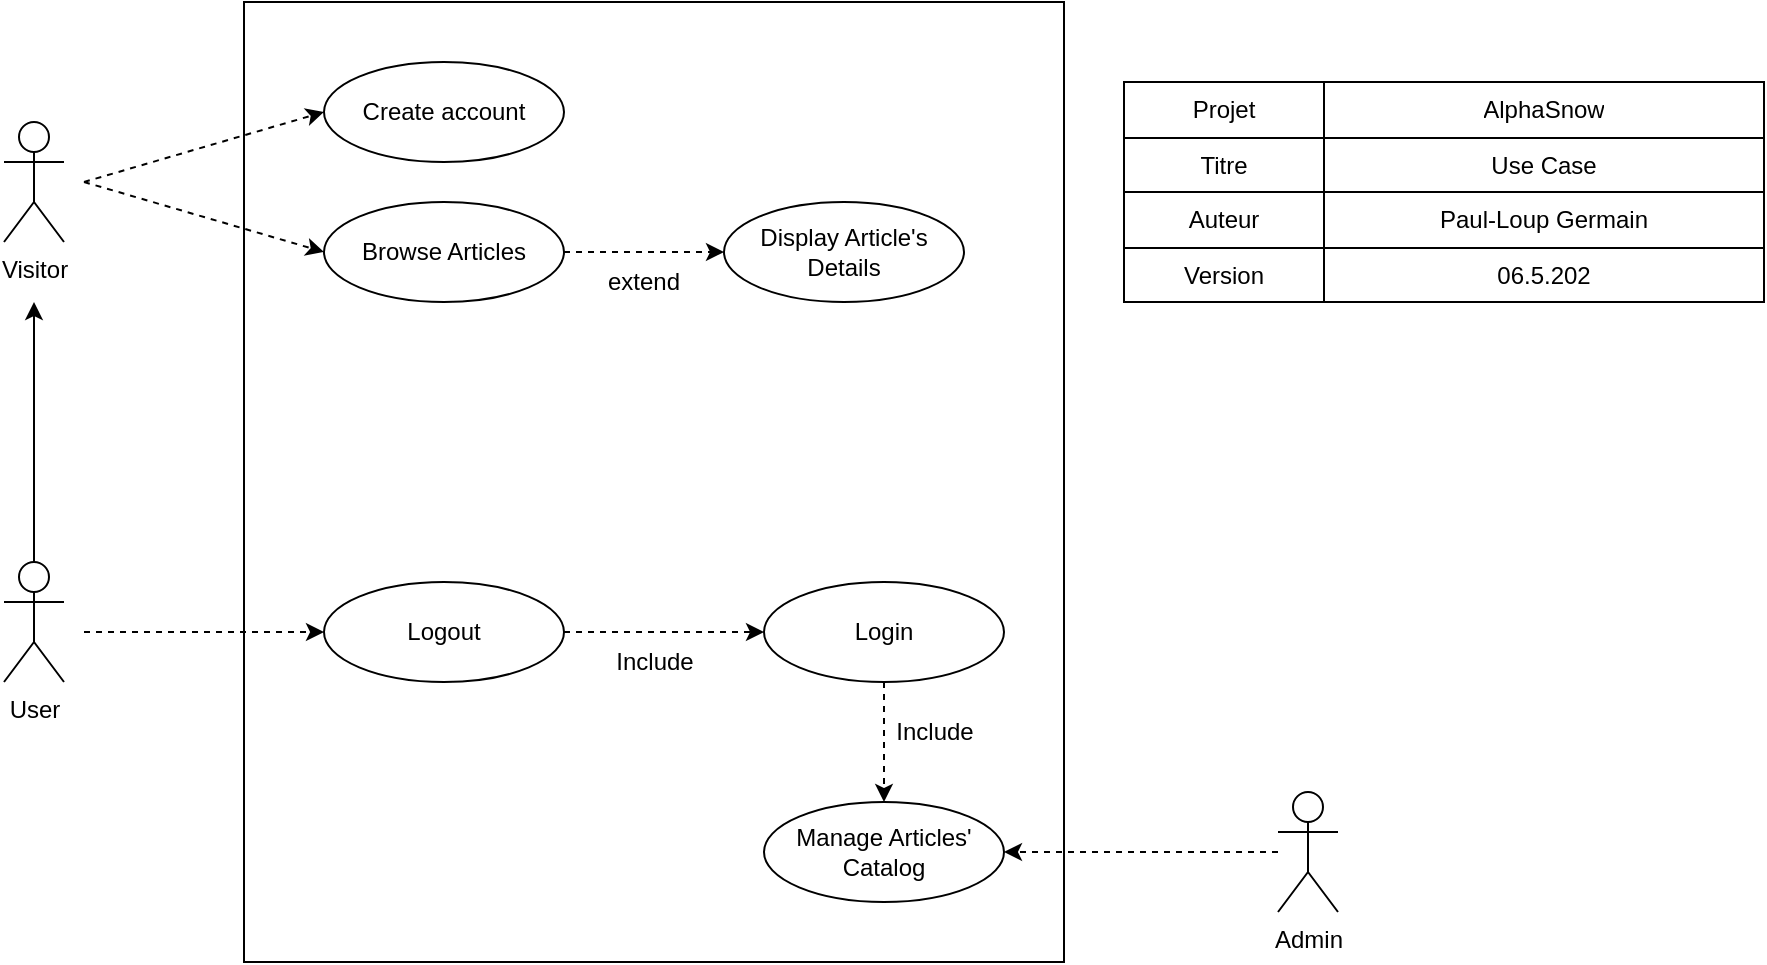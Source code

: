 <mxfile version="13.9.9" type="device"><diagram id="VpL1I9yRi5Mwwezo0Fzq" name="Page-1"><mxGraphModel dx="1326" dy="816" grid="1" gridSize="10" guides="1" tooltips="1" connect="1" arrows="1" fold="1" page="1" pageScale="1" pageWidth="827" pageHeight="1169" math="0" shadow="0"><root><mxCell id="0"/><mxCell id="1" parent="0"/><mxCell id="7n2_MLhvolALKeE0xgfO-14" value="" style="rounded=0;whiteSpace=wrap;html=1;" parent="1" vertex="1"><mxGeometry x="560" y="345" width="410" height="480" as="geometry"/></mxCell><mxCell id="PVUZLgXa9o2Z7eiA99ek-1" value="" style="shape=table;html=1;whiteSpace=wrap;startSize=0;container=1;collapsible=0;childLayout=tableLayout;" parent="1" vertex="1"><mxGeometry x="1000" y="385" width="320" height="110" as="geometry"/></mxCell><mxCell id="PVUZLgXa9o2Z7eiA99ek-2" value="" style="shape=partialRectangle;html=1;whiteSpace=wrap;collapsible=0;dropTarget=0;pointerEvents=0;fillColor=none;top=0;left=0;bottom=0;right=0;points=[[0,0.5],[1,0.5]];portConstraint=eastwest;" parent="PVUZLgXa9o2Z7eiA99ek-1" vertex="1"><mxGeometry width="320" height="28" as="geometry"/></mxCell><mxCell id="PVUZLgXa9o2Z7eiA99ek-3" value="Projet" style="shape=partialRectangle;html=1;whiteSpace=wrap;connectable=0;overflow=hidden;fillColor=none;top=0;left=0;bottom=0;right=0;" parent="PVUZLgXa9o2Z7eiA99ek-2" vertex="1"><mxGeometry width="100" height="28" as="geometry"/></mxCell><mxCell id="PVUZLgXa9o2Z7eiA99ek-4" value="AlphaSnow" style="shape=partialRectangle;html=1;whiteSpace=wrap;connectable=0;overflow=hidden;fillColor=none;top=0;left=0;bottom=0;right=0;" parent="PVUZLgXa9o2Z7eiA99ek-2" vertex="1"><mxGeometry x="100" width="220" height="28" as="geometry"/></mxCell><mxCell id="PVUZLgXa9o2Z7eiA99ek-5" value="" style="shape=partialRectangle;html=1;whiteSpace=wrap;collapsible=0;dropTarget=0;pointerEvents=0;fillColor=none;top=0;left=0;bottom=0;right=0;points=[[0,0.5],[1,0.5]];portConstraint=eastwest;" parent="PVUZLgXa9o2Z7eiA99ek-1" vertex="1"><mxGeometry y="28" width="320" height="27" as="geometry"/></mxCell><mxCell id="PVUZLgXa9o2Z7eiA99ek-6" value="Titre" style="shape=partialRectangle;html=1;whiteSpace=wrap;connectable=0;overflow=hidden;fillColor=none;top=0;left=0;bottom=0;right=0;" parent="PVUZLgXa9o2Z7eiA99ek-5" vertex="1"><mxGeometry width="100" height="27" as="geometry"/></mxCell><mxCell id="PVUZLgXa9o2Z7eiA99ek-7" value="Use Case" style="shape=partialRectangle;html=1;whiteSpace=wrap;connectable=0;overflow=hidden;fillColor=none;top=0;left=0;bottom=0;right=0;" parent="PVUZLgXa9o2Z7eiA99ek-5" vertex="1"><mxGeometry x="100" width="220" height="27" as="geometry"/></mxCell><mxCell id="PVUZLgXa9o2Z7eiA99ek-8" value="" style="shape=partialRectangle;html=1;whiteSpace=wrap;collapsible=0;dropTarget=0;pointerEvents=0;fillColor=none;top=0;left=0;bottom=0;right=0;points=[[0,0.5],[1,0.5]];portConstraint=eastwest;" parent="PVUZLgXa9o2Z7eiA99ek-1" vertex="1"><mxGeometry y="55" width="320" height="28" as="geometry"/></mxCell><mxCell id="PVUZLgXa9o2Z7eiA99ek-9" value="Auteur" style="shape=partialRectangle;html=1;whiteSpace=wrap;connectable=0;overflow=hidden;fillColor=none;top=0;left=0;bottom=0;right=0;" parent="PVUZLgXa9o2Z7eiA99ek-8" vertex="1"><mxGeometry width="100" height="28" as="geometry"/></mxCell><mxCell id="PVUZLgXa9o2Z7eiA99ek-10" value="Paul-Loup Germain" style="shape=partialRectangle;html=1;whiteSpace=wrap;connectable=0;overflow=hidden;fillColor=none;top=0;left=0;bottom=0;right=0;" parent="PVUZLgXa9o2Z7eiA99ek-8" vertex="1"><mxGeometry x="100" width="220" height="28" as="geometry"/></mxCell><mxCell id="PVUZLgXa9o2Z7eiA99ek-11" value="" style="shape=partialRectangle;html=1;whiteSpace=wrap;collapsible=0;dropTarget=0;pointerEvents=0;fillColor=none;top=0;left=0;bottom=0;right=0;points=[[0,0.5],[1,0.5]];portConstraint=eastwest;" parent="PVUZLgXa9o2Z7eiA99ek-1" vertex="1"><mxGeometry y="83" width="320" height="27" as="geometry"/></mxCell><mxCell id="PVUZLgXa9o2Z7eiA99ek-12" value="Version" style="shape=partialRectangle;html=1;whiteSpace=wrap;connectable=0;overflow=hidden;fillColor=none;top=0;left=0;bottom=0;right=0;" parent="PVUZLgXa9o2Z7eiA99ek-11" vertex="1"><mxGeometry width="100" height="27" as="geometry"/></mxCell><mxCell id="PVUZLgXa9o2Z7eiA99ek-13" value="06.5.202" style="shape=partialRectangle;html=1;whiteSpace=wrap;connectable=0;overflow=hidden;fillColor=none;top=0;left=0;bottom=0;right=0;" parent="PVUZLgXa9o2Z7eiA99ek-11" vertex="1"><mxGeometry x="100" width="220" height="27" as="geometry"/></mxCell><mxCell id="PVUZLgXa9o2Z7eiA99ek-14" value="Visitor" style="shape=umlActor;verticalLabelPosition=bottom;verticalAlign=top;html=1;outlineConnect=0;" parent="1" vertex="1"><mxGeometry x="440" y="405" width="30" height="60" as="geometry"/></mxCell><mxCell id="PVUZLgXa9o2Z7eiA99ek-16" value="Browse Articles" style="ellipse;whiteSpace=wrap;html=1;" parent="1" vertex="1"><mxGeometry x="600" y="445" width="120" height="50" as="geometry"/></mxCell><mxCell id="PVUZLgXa9o2Z7eiA99ek-17" value="Display Article's Details" style="ellipse;whiteSpace=wrap;html=1;" parent="1" vertex="1"><mxGeometry x="800" y="445" width="120" height="50" as="geometry"/></mxCell><mxCell id="PVUZLgXa9o2Z7eiA99ek-21" value="Create account" style="ellipse;whiteSpace=wrap;html=1;" parent="1" vertex="1"><mxGeometry x="600" y="375" width="120" height="50" as="geometry"/></mxCell><mxCell id="PVUZLgXa9o2Z7eiA99ek-22" value="User" style="shape=umlActor;verticalLabelPosition=bottom;verticalAlign=top;html=1;outlineConnect=0;" parent="1" vertex="1"><mxGeometry x="440" y="625" width="30" height="60" as="geometry"/></mxCell><mxCell id="PVUZLgXa9o2Z7eiA99ek-27" value="Logout" style="ellipse;whiteSpace=wrap;html=1;" parent="1" vertex="1"><mxGeometry x="600" y="635" width="120" height="50" as="geometry"/></mxCell><mxCell id="PVUZLgXa9o2Z7eiA99ek-31" value="Include" style="text;html=1;align=center;verticalAlign=middle;resizable=0;points=[];autosize=1;" parent="1" vertex="1"><mxGeometry x="740" y="665" width="50" height="20" as="geometry"/></mxCell><mxCell id="PVUZLgXa9o2Z7eiA99ek-33" value="Login" style="ellipse;whiteSpace=wrap;html=1;" parent="1" vertex="1"><mxGeometry x="820" y="635" width="120" height="50" as="geometry"/></mxCell><mxCell id="PVUZLgXa9o2Z7eiA99ek-34" value="Admin" style="shape=umlActor;verticalLabelPosition=bottom;verticalAlign=top;html=1;outlineConnect=0;" parent="1" vertex="1"><mxGeometry x="1077" y="740" width="30" height="60" as="geometry"/></mxCell><mxCell id="PVUZLgXa9o2Z7eiA99ek-40" value="Manage Articles' Catalog" style="ellipse;whiteSpace=wrap;html=1;" parent="1" vertex="1"><mxGeometry x="820" y="745" width="120" height="50" as="geometry"/></mxCell><mxCell id="7n2_MLhvolALKeE0xgfO-1" value="" style="endArrow=classic;html=1;exitX=0.5;exitY=0;exitDx=0;exitDy=0;exitPerimeter=0;" parent="1" source="PVUZLgXa9o2Z7eiA99ek-22" edge="1"><mxGeometry width="50" height="50" relative="1" as="geometry"><mxPoint x="430" y="575" as="sourcePoint"/><mxPoint x="455" y="495" as="targetPoint"/></mxGeometry></mxCell><mxCell id="7n2_MLhvolALKeE0xgfO-4" value="" style="endArrow=classic;html=1;dashed=1;entryX=0;entryY=0.5;entryDx=0;entryDy=0;" parent="1" target="PVUZLgXa9o2Z7eiA99ek-16" edge="1"><mxGeometry width="50" height="50" relative="1" as="geometry"><mxPoint x="480" y="435" as="sourcePoint"/><mxPoint x="600" y="435" as="targetPoint"/></mxGeometry></mxCell><mxCell id="7n2_MLhvolALKeE0xgfO-5" value="" style="endArrow=classic;html=1;dashed=1;" parent="1" edge="1"><mxGeometry width="50" height="50" relative="1" as="geometry"><mxPoint x="720" y="470" as="sourcePoint"/><mxPoint x="800" y="470" as="targetPoint"/></mxGeometry></mxCell><mxCell id="7n2_MLhvolALKeE0xgfO-6" value="extend" style="text;html=1;strokeColor=none;fillColor=none;align=center;verticalAlign=middle;whiteSpace=wrap;rounded=0;" parent="1" vertex="1"><mxGeometry x="740" y="475" width="40" height="20" as="geometry"/></mxCell><mxCell id="7n2_MLhvolALKeE0xgfO-7" value="" style="endArrow=classic;html=1;dashed=1;entryX=0;entryY=0.5;entryDx=0;entryDy=0;" parent="1" edge="1"><mxGeometry width="50" height="50" relative="1" as="geometry"><mxPoint x="480" y="435" as="sourcePoint"/><mxPoint x="600" y="400" as="targetPoint"/></mxGeometry></mxCell><mxCell id="7n2_MLhvolALKeE0xgfO-8" value="" style="endArrow=classic;html=1;dashed=1;" parent="1" edge="1"><mxGeometry width="50" height="50" relative="1" as="geometry"><mxPoint x="480" y="660" as="sourcePoint"/><mxPoint x="600" y="660" as="targetPoint"/></mxGeometry></mxCell><mxCell id="7n2_MLhvolALKeE0xgfO-9" value="" style="endArrow=classic;html=1;dashed=1;exitX=1;exitY=0.5;exitDx=0;exitDy=0;" parent="1" source="PVUZLgXa9o2Z7eiA99ek-27" edge="1"><mxGeometry width="50" height="50" relative="1" as="geometry"><mxPoint x="720" y="615" as="sourcePoint"/><mxPoint x="820" y="660" as="targetPoint"/></mxGeometry></mxCell><mxCell id="7n2_MLhvolALKeE0xgfO-11" value="" style="endArrow=classic;html=1;dashed=1;entryX=0.5;entryY=0;entryDx=0;entryDy=0;" parent="1" target="PVUZLgXa9o2Z7eiA99ek-40" edge="1"><mxGeometry width="50" height="50" relative="1" as="geometry"><mxPoint x="880" y="685" as="sourcePoint"/><mxPoint x="1000" y="685" as="targetPoint"/></mxGeometry></mxCell><mxCell id="7n2_MLhvolALKeE0xgfO-12" value="Include" style="text;html=1;align=center;verticalAlign=middle;resizable=0;points=[];autosize=1;" parent="1" vertex="1"><mxGeometry x="880" y="700" width="50" height="20" as="geometry"/></mxCell><mxCell id="7n2_MLhvolALKeE0xgfO-13" value="" style="endArrow=classic;html=1;dashed=1;entryX=1;entryY=0.5;entryDx=0;entryDy=0;" parent="1" source="PVUZLgXa9o2Z7eiA99ek-34" target="PVUZLgXa9o2Z7eiA99ek-40" edge="1"><mxGeometry width="50" height="50" relative="1" as="geometry"><mxPoint x="1030" y="770" as="sourcePoint"/><mxPoint x="1090" y="654.5" as="targetPoint"/></mxGeometry></mxCell></root></mxGraphModel></diagram></mxfile>
